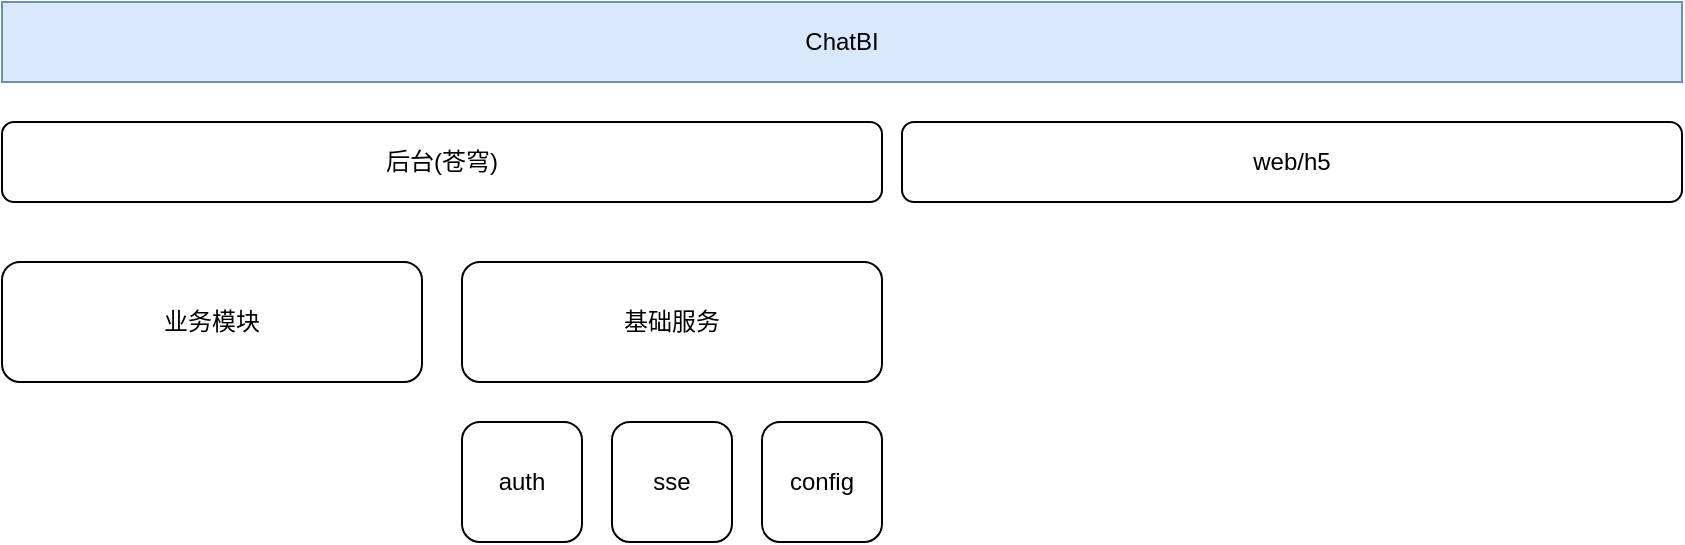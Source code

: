 <mxfile version="27.0.3">
  <diagram id="wFE0QG_FPsp0jaGvCLVb" name="Page-1">
    <mxGraphModel dx="1426" dy="769" grid="1" gridSize="10" guides="1" tooltips="1" connect="1" arrows="1" fold="1" page="1" pageScale="1" pageWidth="850" pageHeight="1100" math="0" shadow="0">
      <root>
        <mxCell id="0" />
        <mxCell id="1" parent="0" />
        <mxCell id="alHSipFoMdGwwCc6gNLb-1" value="ChatBI" style="rounded=0;whiteSpace=wrap;html=1;fillColor=#dae8fc;strokeColor=#6c8ebf;" vertex="1" parent="1">
          <mxGeometry x="110" y="130" width="840" height="40" as="geometry" />
        </mxCell>
        <mxCell id="alHSipFoMdGwwCc6gNLb-2" value="后台(苍穹)" style="rounded=1;whiteSpace=wrap;html=1;" vertex="1" parent="1">
          <mxGeometry x="110" y="190" width="440" height="40" as="geometry" />
        </mxCell>
        <mxCell id="alHSipFoMdGwwCc6gNLb-3" value="web/h5" style="rounded=1;whiteSpace=wrap;html=1;" vertex="1" parent="1">
          <mxGeometry x="560" y="190" width="390" height="40" as="geometry" />
        </mxCell>
        <mxCell id="alHSipFoMdGwwCc6gNLb-4" value="业务模块" style="rounded=1;whiteSpace=wrap;html=1;" vertex="1" parent="1">
          <mxGeometry x="110" y="260" width="210" height="60" as="geometry" />
        </mxCell>
        <mxCell id="alHSipFoMdGwwCc6gNLb-5" value="基础服务" style="rounded=1;whiteSpace=wrap;html=1;" vertex="1" parent="1">
          <mxGeometry x="340" y="260" width="210" height="60" as="geometry" />
        </mxCell>
        <mxCell id="alHSipFoMdGwwCc6gNLb-6" value="auth" style="rounded=1;whiteSpace=wrap;html=1;" vertex="1" parent="1">
          <mxGeometry x="340" y="340" width="60" height="60" as="geometry" />
        </mxCell>
        <mxCell id="alHSipFoMdGwwCc6gNLb-7" value="sse" style="rounded=1;whiteSpace=wrap;html=1;" vertex="1" parent="1">
          <mxGeometry x="415" y="340" width="60" height="60" as="geometry" />
        </mxCell>
        <mxCell id="alHSipFoMdGwwCc6gNLb-8" value="config" style="rounded=1;whiteSpace=wrap;html=1;" vertex="1" parent="1">
          <mxGeometry x="490" y="340" width="60" height="60" as="geometry" />
        </mxCell>
      </root>
    </mxGraphModel>
  </diagram>
</mxfile>
